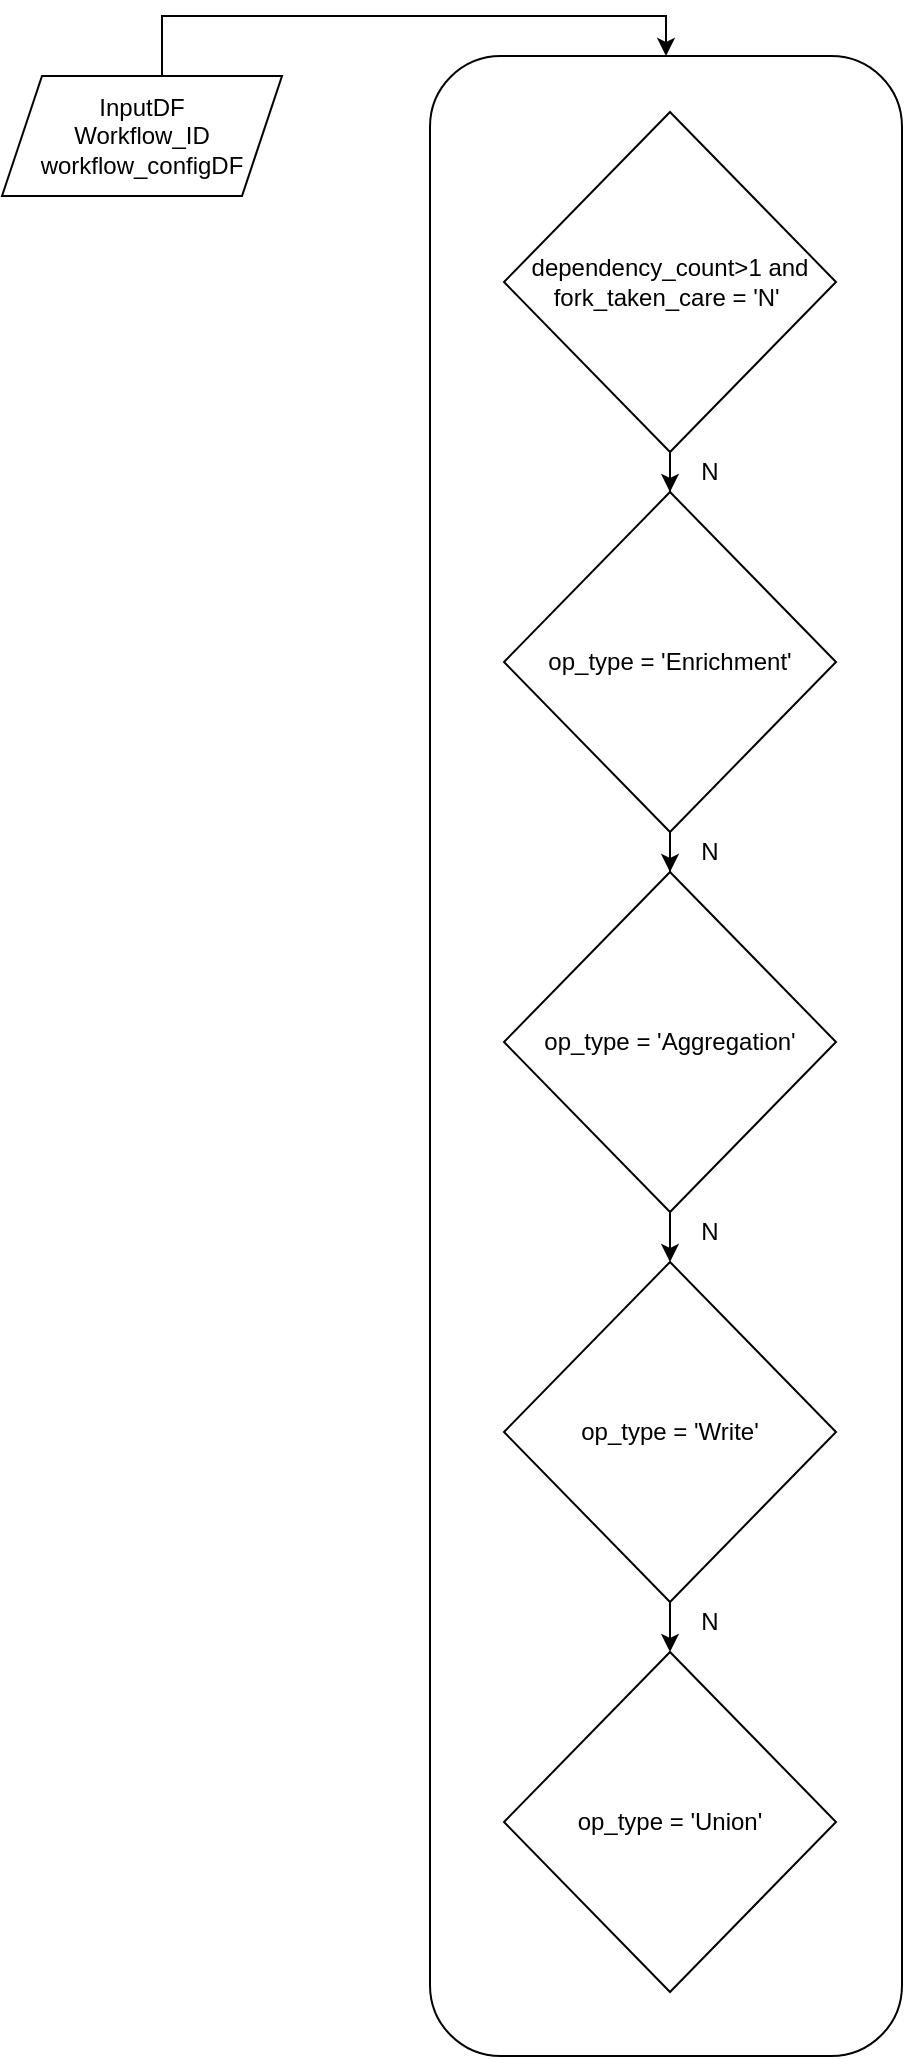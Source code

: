 <mxfile version="14.8.5" type="github">
  <diagram id="2oPza9tagx1VR_U9iZBC" name="Page-1">
    <mxGraphModel dx="1038" dy="624" grid="1" gridSize="10" guides="1" tooltips="1" connect="1" arrows="1" fold="1" page="1" pageScale="1" pageWidth="827" pageHeight="1169" math="0" shadow="0">
      <root>
        <mxCell id="0" />
        <mxCell id="1" parent="0" />
        <mxCell id="cbDvUb_t49gpAQ4L5a5C-16" value="" style="rounded=1;whiteSpace=wrap;html=1;" vertex="1" parent="1">
          <mxGeometry x="294" y="30" width="236" height="1000" as="geometry" />
        </mxCell>
        <mxCell id="cbDvUb_t49gpAQ4L5a5C-17" value="" style="edgeStyle=orthogonalEdgeStyle;rounded=0;orthogonalLoop=1;jettySize=auto;html=1;" edge="1" parent="1" source="cbDvUb_t49gpAQ4L5a5C-11" target="cbDvUb_t49gpAQ4L5a5C-12">
          <mxGeometry relative="1" as="geometry" />
        </mxCell>
        <mxCell id="cbDvUb_t49gpAQ4L5a5C-11" value="dependency_count&amp;gt;1 and fork_taken_care = &#39;N&#39;&amp;nbsp;" style="rhombus;whiteSpace=wrap;html=1;" vertex="1" parent="1">
          <mxGeometry x="331" y="58" width="166" height="170" as="geometry" />
        </mxCell>
        <mxCell id="cbDvUb_t49gpAQ4L5a5C-18" value="" style="edgeStyle=orthogonalEdgeStyle;rounded=0;orthogonalLoop=1;jettySize=auto;html=1;" edge="1" parent="1" source="cbDvUb_t49gpAQ4L5a5C-12" target="cbDvUb_t49gpAQ4L5a5C-13">
          <mxGeometry relative="1" as="geometry" />
        </mxCell>
        <mxCell id="cbDvUb_t49gpAQ4L5a5C-12" value="op_type = &#39;Enrichment&#39;" style="rhombus;whiteSpace=wrap;html=1;" vertex="1" parent="1">
          <mxGeometry x="331" y="248" width="166" height="170" as="geometry" />
        </mxCell>
        <mxCell id="cbDvUb_t49gpAQ4L5a5C-19" value="" style="edgeStyle=orthogonalEdgeStyle;rounded=0;orthogonalLoop=1;jettySize=auto;html=1;" edge="1" parent="1" source="cbDvUb_t49gpAQ4L5a5C-13" target="cbDvUb_t49gpAQ4L5a5C-14">
          <mxGeometry relative="1" as="geometry" />
        </mxCell>
        <mxCell id="cbDvUb_t49gpAQ4L5a5C-13" value="op_type = &#39;Aggregation&#39;" style="rhombus;whiteSpace=wrap;html=1;" vertex="1" parent="1">
          <mxGeometry x="331" y="438" width="166" height="170" as="geometry" />
        </mxCell>
        <mxCell id="cbDvUb_t49gpAQ4L5a5C-20" value="" style="edgeStyle=orthogonalEdgeStyle;rounded=0;orthogonalLoop=1;jettySize=auto;html=1;" edge="1" parent="1" source="cbDvUb_t49gpAQ4L5a5C-14" target="cbDvUb_t49gpAQ4L5a5C-15">
          <mxGeometry relative="1" as="geometry" />
        </mxCell>
        <mxCell id="cbDvUb_t49gpAQ4L5a5C-14" value="op_type = &#39;Write&#39;" style="rhombus;whiteSpace=wrap;html=1;" vertex="1" parent="1">
          <mxGeometry x="331" y="633" width="166" height="170" as="geometry" />
        </mxCell>
        <mxCell id="cbDvUb_t49gpAQ4L5a5C-15" value="op_type = &#39;Union&#39;" style="rhombus;whiteSpace=wrap;html=1;" vertex="1" parent="1">
          <mxGeometry x="331" y="828" width="166" height="170" as="geometry" />
        </mxCell>
        <mxCell id="cbDvUb_t49gpAQ4L5a5C-21" value="N" style="text;html=1;strokeColor=none;fillColor=none;align=center;verticalAlign=middle;whiteSpace=wrap;rounded=0;" vertex="1" parent="1">
          <mxGeometry x="414" y="228" width="40" height="20" as="geometry" />
        </mxCell>
        <mxCell id="cbDvUb_t49gpAQ4L5a5C-22" value="N" style="text;html=1;strokeColor=none;fillColor=none;align=center;verticalAlign=middle;whiteSpace=wrap;rounded=0;" vertex="1" parent="1">
          <mxGeometry x="414" y="418" width="40" height="20" as="geometry" />
        </mxCell>
        <mxCell id="cbDvUb_t49gpAQ4L5a5C-23" value="N" style="text;html=1;strokeColor=none;fillColor=none;align=center;verticalAlign=middle;whiteSpace=wrap;rounded=0;" vertex="1" parent="1">
          <mxGeometry x="414" y="608" width="40" height="20" as="geometry" />
        </mxCell>
        <mxCell id="cbDvUb_t49gpAQ4L5a5C-24" value="N" style="text;html=1;strokeColor=none;fillColor=none;align=center;verticalAlign=middle;whiteSpace=wrap;rounded=0;" vertex="1" parent="1">
          <mxGeometry x="414" y="803" width="40" height="20" as="geometry" />
        </mxCell>
        <mxCell id="cbDvUb_t49gpAQ4L5a5C-27" style="edgeStyle=orthogonalEdgeStyle;rounded=0;orthogonalLoop=1;jettySize=auto;html=1;exitX=1;exitY=0.5;exitDx=0;exitDy=0;entryX=0.5;entryY=0;entryDx=0;entryDy=0;" edge="1" parent="1" source="cbDvUb_t49gpAQ4L5a5C-25" target="cbDvUb_t49gpAQ4L5a5C-16">
          <mxGeometry relative="1" as="geometry">
            <mxPoint x="410" y="10" as="targetPoint" />
            <Array as="points">
              <mxPoint x="160" y="70" />
              <mxPoint x="160" y="10" />
              <mxPoint x="412" y="10" />
            </Array>
          </mxGeometry>
        </mxCell>
        <mxCell id="cbDvUb_t49gpAQ4L5a5C-25" value="InputDF&lt;br&gt;Workflow_ID&lt;br&gt;workflow_configDF" style="shape=parallelogram;perimeter=parallelogramPerimeter;whiteSpace=wrap;html=1;fixedSize=1;" vertex="1" parent="1">
          <mxGeometry x="80" y="40" width="140" height="60" as="geometry" />
        </mxCell>
      </root>
    </mxGraphModel>
  </diagram>
</mxfile>
